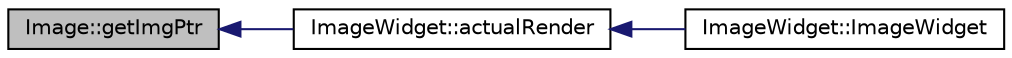 digraph "Image::getImgPtr"
{
 // INTERACTIVE_SVG=YES
  edge [fontname="Helvetica",fontsize="10",labelfontname="Helvetica",labelfontsize="10"];
  node [fontname="Helvetica",fontsize="10",shape=record];
  rankdir="LR";
  Node5 [label="Image::getImgPtr",height=0.2,width=0.4,color="black", fillcolor="grey75", style="filled", fontcolor="black"];
  Node5 -> Node6 [dir="back",color="midnightblue",fontsize="10",style="solid",fontname="Helvetica"];
  Node6 [label="ImageWidget::actualRender",height=0.2,width=0.4,color="black", fillcolor="white", style="filled",URL="$class_image_widget.html#ac80b8e013edc3cda5e1413cbd174b2cb"];
  Node6 -> Node7 [dir="back",color="midnightblue",fontsize="10",style="solid",fontname="Helvetica"];
  Node7 [label="ImageWidget::ImageWidget",height=0.2,width=0.4,color="black", fillcolor="white", style="filled",URL="$class_image_widget.html#a0691c9bec182528fb06d42d21bc859fe"];
}
